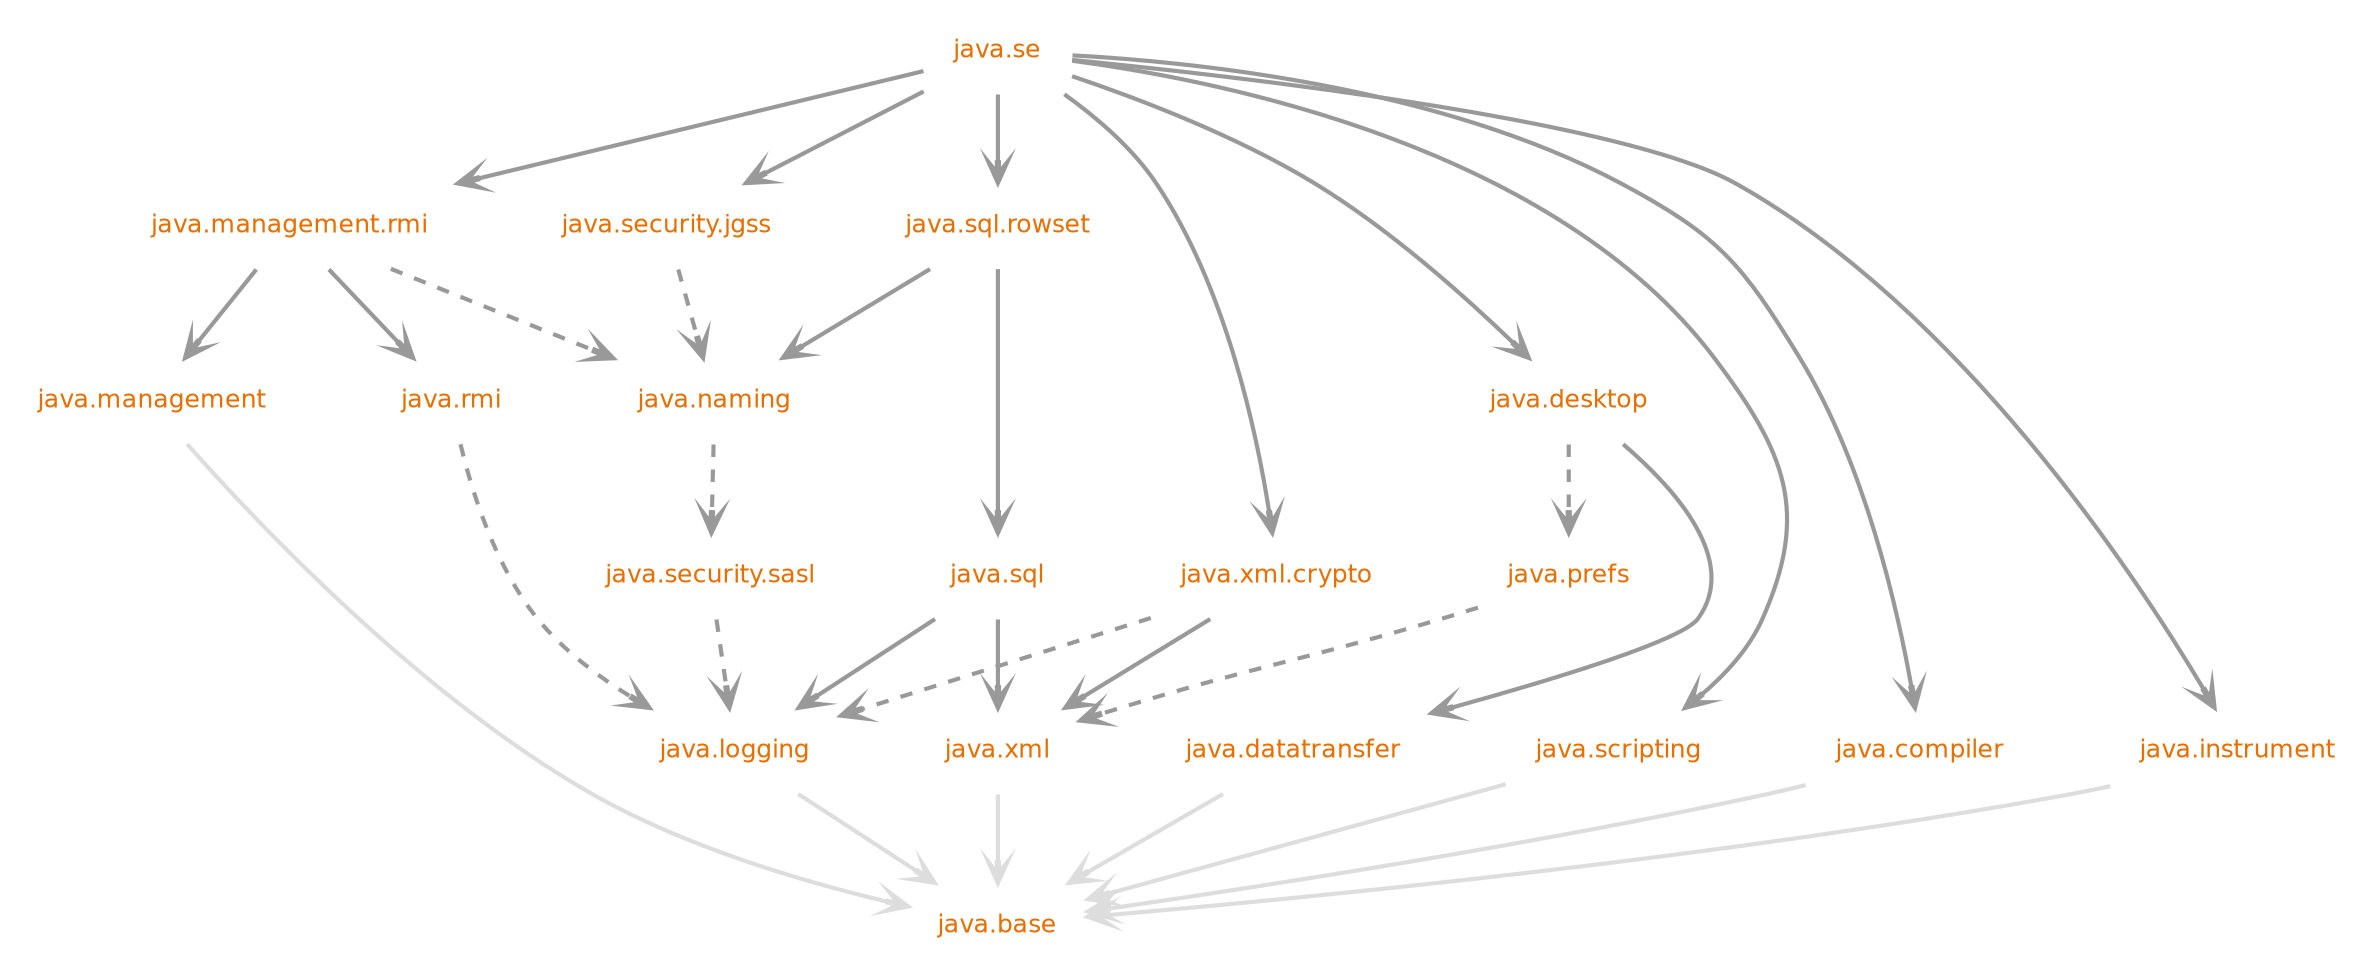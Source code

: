digraph "java.se" {
  nodesep=.5;
  ranksep=0.600000;
  pencolor=transparent;
  node [shape=plaintext, fontcolor="#000000", fontname="DejaVuSans", fontsize=12, margin=".2,.2"];
  edge [penwidth=2, color="#999999", arrowhead=open, arrowsize=1];
  {rank=same "java.logging","java.scripting","java.xml"}
  {rank=same "java.sql"}
  {rank=same "java.compiler","java.instrument"}
  {rank=same "java.desktop","java.management"}
  subgraph se {
  "java.base" [fontcolor="#e76f00", group=java];
  "java.compiler" [fontcolor="#e76f00", group=java];
  "java.datatransfer" [fontcolor="#e76f00", group=java];
  "java.desktop" [fontcolor="#e76f00", group=java];
  "java.instrument" [fontcolor="#e76f00", group=java];
  "java.logging" [fontcolor="#e76f00", group=java];
  "java.management" [fontcolor="#e76f00", group=java];
  "java.management.rmi" [fontcolor="#e76f00", group=java];
  "java.naming" [fontcolor="#e76f00", group=java];
  "java.prefs" [fontcolor="#e76f00", group=java];
  "java.rmi" [fontcolor="#e76f00", group=java];
  "java.scripting" [fontcolor="#e76f00", group=java];
  "java.se" [fontcolor="#e76f00", group=java];
  "java.security.jgss" [fontcolor="#e76f00", group=java];
  "java.security.sasl" [fontcolor="#e76f00", group=java];
  "java.sql" [fontcolor="#e76f00", group=java];
  "java.sql.rowset" [fontcolor="#e76f00", group=java];
  "java.xml" [fontcolor="#e76f00", group=java];
  "java.xml.crypto" [fontcolor="#e76f00", group=java];
  }
  subgraph jdk {
  }
  "java.compiler" -> "java.base" [color="#dddddd", weight=10];
  "java.datatransfer" -> "java.base" [color="#dddddd", weight=10];
  "java.desktop" -> "java.prefs" [style="dashed", weight=10];
  "java.desktop" -> "java.datatransfer" [weight=10];
  "java.instrument" -> "java.base" [color="#dddddd", weight=10];
  "java.logging" -> "java.base" [color="#dddddd", weight=10];
  "java.management" -> "java.base" [color="#dddddd", weight=10];
  "java.management.rmi" -> "java.rmi" [weight=10];
  "java.management.rmi" -> "java.naming" [style="dashed", weight=10];
  "java.management.rmi" -> "java.management" [weight=10];
  "java.naming" -> "java.security.sasl" [style="dashed", weight=10];
  "java.prefs" -> "java.xml" [style="dashed", weight=10];
  "java.rmi" -> "java.logging" [style="dashed", weight=10];
  "java.scripting" -> "java.base" [color="#dddddd", weight=10];
  "java.se" -> "java.security.jgss" [weight=10];
  "java.se" -> "java.desktop" [weight=10];
  "java.se" -> "java.compiler" [weight=10];
  "java.se" -> "java.scripting" [weight=10];
  "java.se" -> "java.xml.crypto" [weight=10];
  "java.se" -> "java.sql.rowset" [weight=10000];
  "java.se" -> "java.management.rmi" [weight=10];
  "java.se" -> "java.instrument" [weight=10];
  "java.security.jgss" -> "java.naming" [style="dashed", weight=10];
  "java.security.sasl" -> "java.logging" [style="dashed", weight=10];
  "java.sql" -> "java.logging" [weight=10];
  "java.sql" -> "java.xml" [weight=10000];
  "java.sql.rowset" -> "java.sql" [weight=10000];
  "java.sql.rowset" -> "java.naming" [weight=10];
  "java.xml" -> "java.base" [color="#dddddd", weight=10000];
  "java.xml.crypto" -> "java.logging" [style="dashed", weight=10];
  "java.xml.crypto" -> "java.xml" [weight=10];
}
